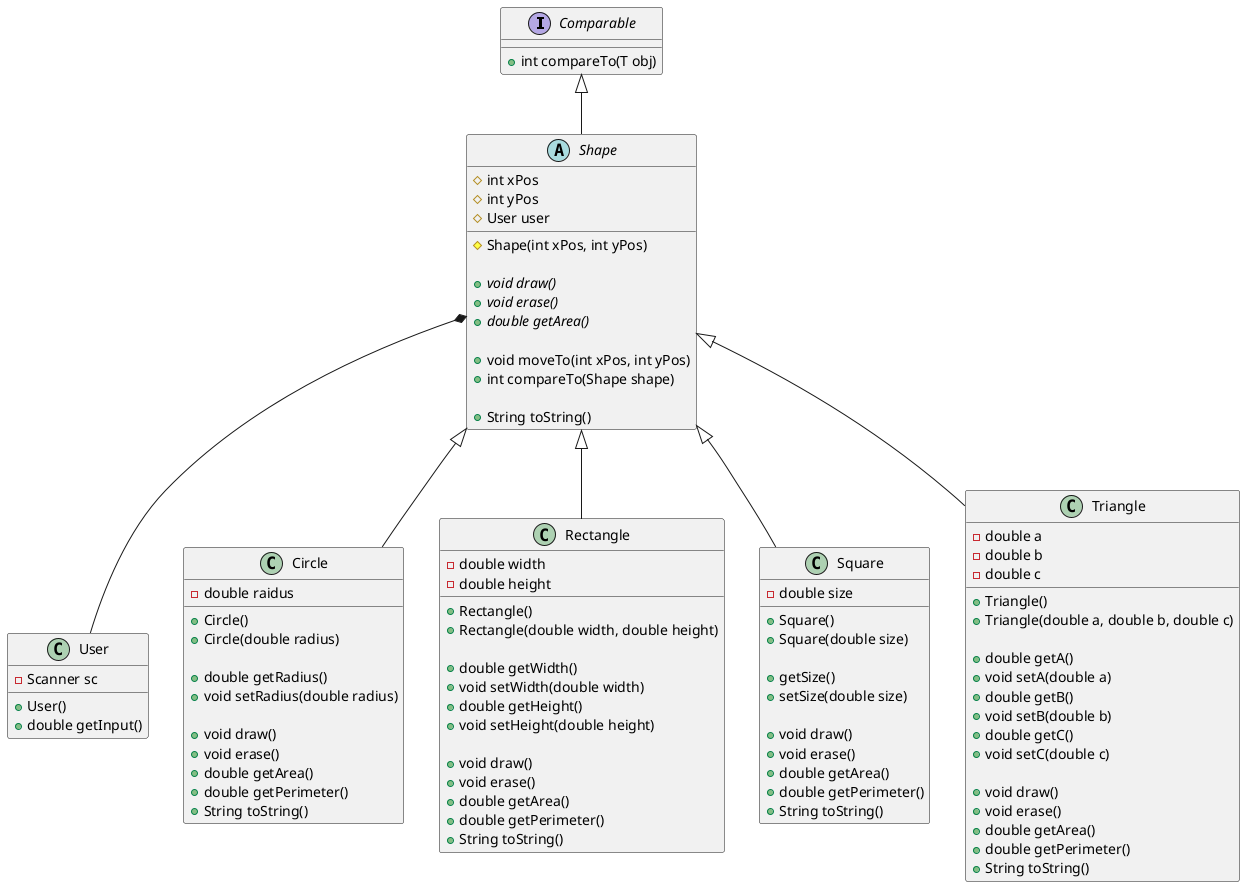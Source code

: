 @startuml   Camparable Geometric
interface Comparable {
    + int compareTo(T obj)
}

class User {
    - Scanner sc

    + User()
    + double getInput()
}

abstract class Shape {
    # int xPos
    # int yPos
    # User user

    # Shape(int xPos, int yPos)

    + {abstract} void draw()
    + {abstract} void erase()
    + {abstract} double getArea()

    + void moveTo(int xPos, int yPos)
    + int compareTo(Shape shape)

    + String toString()
}
class Circle {
    - double raidus

    + Circle() 
    + Circle(double radius)

    + double getRadius()
    + void setRadius(double radius)

    + void draw()
    + void erase()
    + double getArea()
    + double getPerimeter()
    + String toString()
}
class Rectangle {
    - double width
    - double height

    + Rectangle()
    + Rectangle(double width, double height)

    + double getWidth()
    + void setWidth(double width)
    + double getHeight()
    + void setHeight(double height)

    + void draw()
    + void erase()
    + double getArea()
    + double getPerimeter()
    + String toString()
}
class Square {
    - double size

    + Square()
    + Square(double size)

    + getSize()
    + setSize(double size)

    + void draw()
    + void erase()
    + double getArea()
    + double getPerimeter()
    + String toString()
}
class Triangle {
    - double a
    - double b
    - double c

    + Triangle()
    + Triangle(double a, double b, double c)

    + double getA()
    + void setA(double a)
    + double getB()
    + void setB(double b)
    + double getC()
    + void setC(double c)

    + void draw()
    + void erase()
    + double getArea()
    + double getPerimeter()
    + String toString()
}

Comparable <|-- Shape

Shape *-- User
Shape <|-- Circle
Shape <|-- Rectangle
Shape <|-- Square
Shape <|-- Triangle

@enduml